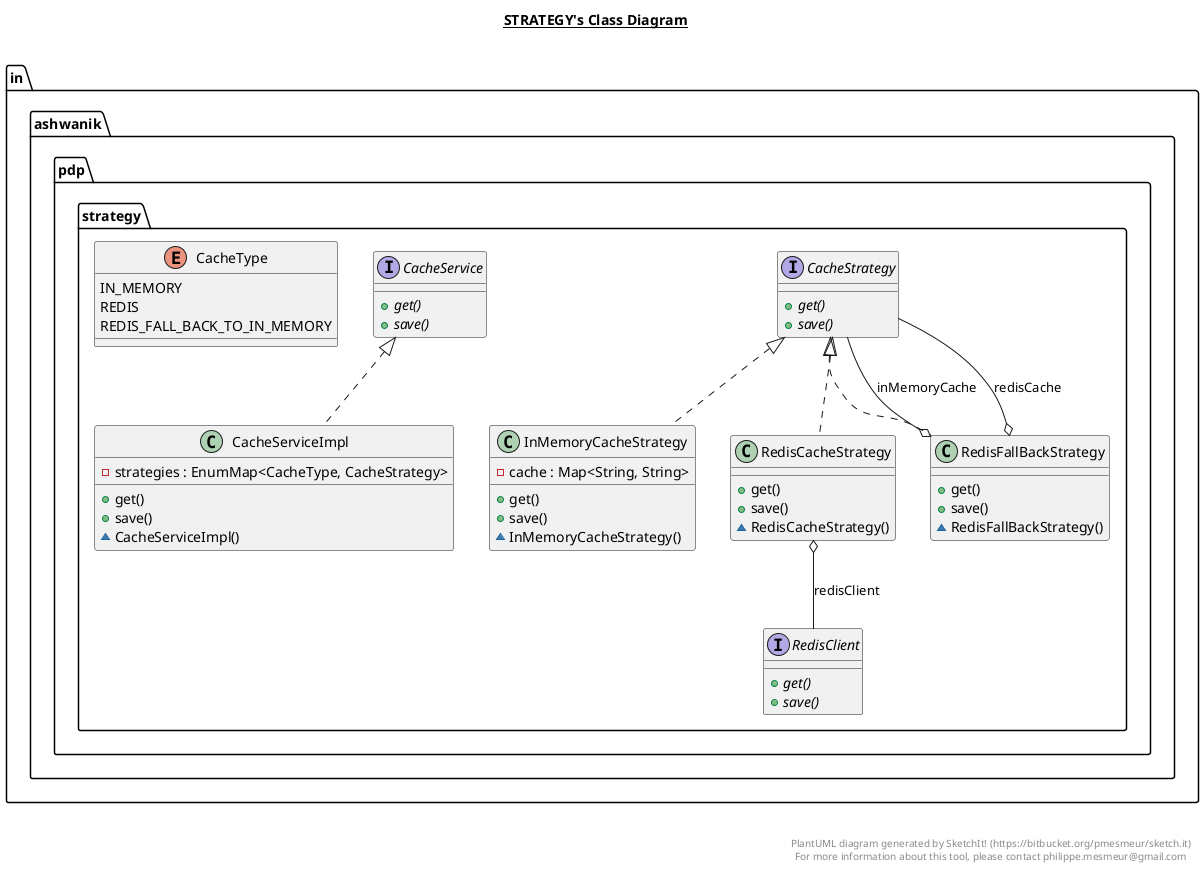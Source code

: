 @startuml

title __STRATEGY's Class Diagram__\n

  namespace in.ashwanik.pdp.strategy {
    interface in.ashwanik.pdp.strategy.CacheService {
        {abstract} + get()
        {abstract} + save()
    }
  }
  

  namespace in.ashwanik.pdp.strategy {
    class in.ashwanik.pdp.strategy.CacheServiceImpl {
        - strategies : EnumMap<CacheType, CacheStrategy>
        + get()
        + save()
        ~ CacheServiceImpl()
    }
  }
  

  namespace in.ashwanik.pdp.strategy {
    interface in.ashwanik.pdp.strategy.CacheStrategy {
        {abstract} + get()
        {abstract} + save()
    }
  }
  

  namespace in.ashwanik.pdp.strategy {
    enum CacheType {
      IN_MEMORY
      REDIS
      REDIS_FALL_BACK_TO_IN_MEMORY
    }
  }
  

  namespace in.ashwanik.pdp.strategy {
    class in.ashwanik.pdp.strategy.InMemoryCacheStrategy {
        - cache : Map<String, String>
        + get()
        + save()
        ~ InMemoryCacheStrategy()
    }
  }
  

  namespace in.ashwanik.pdp.strategy {
    class in.ashwanik.pdp.strategy.RedisCacheStrategy {
        + get()
        + save()
        ~ RedisCacheStrategy()
    }
  }
  

  namespace in.ashwanik.pdp.strategy {
    interface in.ashwanik.pdp.strategy.RedisClient {
        {abstract} + get()
        {abstract} + save()
    }
  }
  

  namespace in.ashwanik.pdp.strategy {
    class in.ashwanik.pdp.strategy.RedisFallBackStrategy {
        + get()
        + save()
        ~ RedisFallBackStrategy()
    }
  }
  

  in.ashwanik.pdp.strategy.CacheServiceImpl .up.|> in.ashwanik.pdp.strategy.CacheService
  in.ashwanik.pdp.strategy.InMemoryCacheStrategy .up.|> in.ashwanik.pdp.strategy.CacheStrategy
  in.ashwanik.pdp.strategy.RedisCacheStrategy .up.|> in.ashwanik.pdp.strategy.CacheStrategy
  in.ashwanik.pdp.strategy.RedisCacheStrategy o-- in.ashwanik.pdp.strategy.RedisClient : redisClient
  in.ashwanik.pdp.strategy.RedisFallBackStrategy .up.|> in.ashwanik.pdp.strategy.CacheStrategy
  in.ashwanik.pdp.strategy.RedisFallBackStrategy o-- in.ashwanik.pdp.strategy.CacheStrategy : inMemoryCache
  in.ashwanik.pdp.strategy.RedisFallBackStrategy o-- in.ashwanik.pdp.strategy.CacheStrategy : redisCache


right footer


PlantUML diagram generated by SketchIt! (https://bitbucket.org/pmesmeur/sketch.it)
For more information about this tool, please contact philippe.mesmeur@gmail.com
endfooter

@enduml
